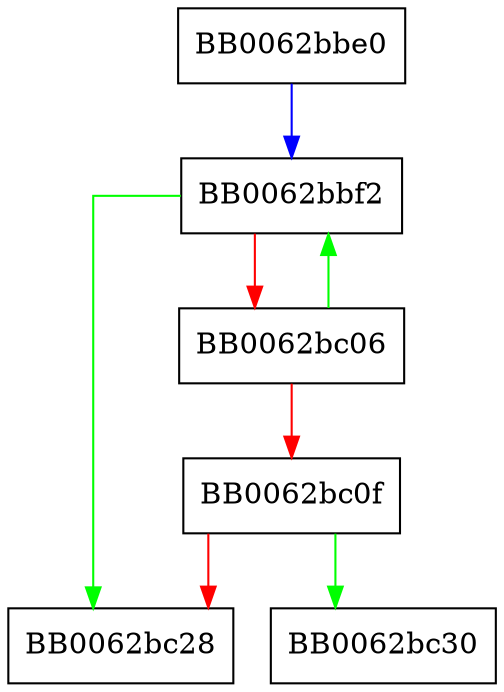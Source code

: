 digraph ossl_property_parse_init {
  node [shape="box"];
  graph [splines=ortho];
  BB0062bbe0 -> BB0062bbf2 [color="blue"];
  BB0062bbf2 -> BB0062bc28 [color="green"];
  BB0062bbf2 -> BB0062bc06 [color="red"];
  BB0062bc06 -> BB0062bbf2 [color="green"];
  BB0062bc06 -> BB0062bc0f [color="red"];
  BB0062bc0f -> BB0062bc30 [color="green"];
  BB0062bc0f -> BB0062bc28 [color="red"];
}